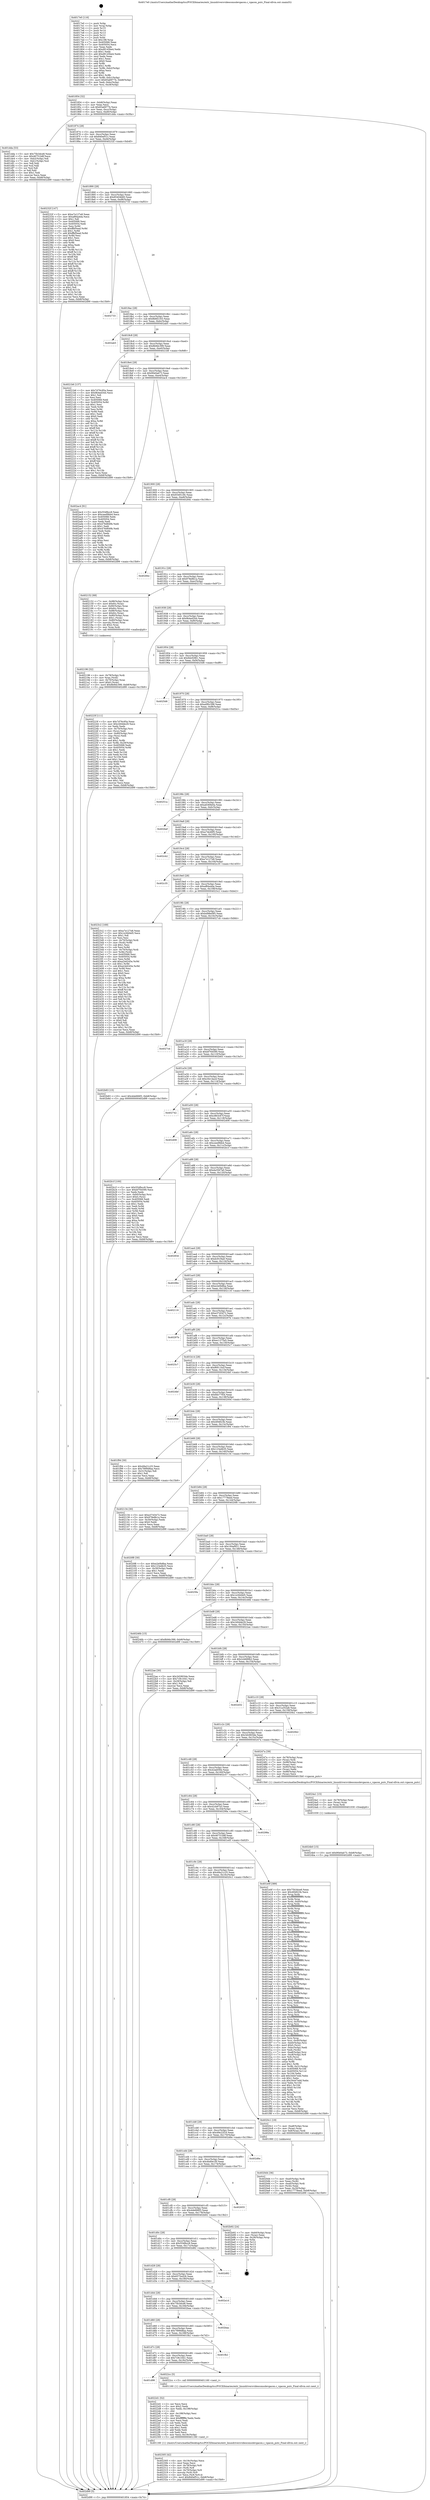 digraph "0x4017e0" {
  label = "0x4017e0 (/mnt/c/Users/mathe/Desktop/tcc/POCII/binaries/extr_linuxdriversvideoconsolevgacon.c_vgacon_putc_Final-ollvm.out::main(0))"
  labelloc = "t"
  node[shape=record]

  Entry [label="",width=0.3,height=0.3,shape=circle,fillcolor=black,style=filled]
  "0x401854" [label="{
     0x401854 [32]\l
     | [instrs]\l
     &nbsp;&nbsp;0x401854 \<+6\>: mov -0xb8(%rbp),%eax\l
     &nbsp;&nbsp;0x40185a \<+2\>: mov %eax,%ecx\l
     &nbsp;&nbsp;0x40185c \<+6\>: sub $0x83a6977b,%ecx\l
     &nbsp;&nbsp;0x401862 \<+6\>: mov %eax,-0xcc(%rbp)\l
     &nbsp;&nbsp;0x401868 \<+6\>: mov %ecx,-0xd0(%rbp)\l
     &nbsp;&nbsp;0x40186e \<+6\>: je 0000000000401dda \<main+0x5fa\>\l
  }"]
  "0x401dda" [label="{
     0x401dda [53]\l
     | [instrs]\l
     &nbsp;&nbsp;0x401dda \<+5\>: mov $0x75b3dce8,%eax\l
     &nbsp;&nbsp;0x401ddf \<+5\>: mov $0x46751b8f,%ecx\l
     &nbsp;&nbsp;0x401de4 \<+6\>: mov -0xb2(%rbp),%dl\l
     &nbsp;&nbsp;0x401dea \<+7\>: mov -0xb1(%rbp),%sil\l
     &nbsp;&nbsp;0x401df1 \<+3\>: mov %dl,%dil\l
     &nbsp;&nbsp;0x401df4 \<+3\>: and %sil,%dil\l
     &nbsp;&nbsp;0x401df7 \<+3\>: xor %sil,%dl\l
     &nbsp;&nbsp;0x401dfa \<+3\>: or %dl,%dil\l
     &nbsp;&nbsp;0x401dfd \<+4\>: test $0x1,%dil\l
     &nbsp;&nbsp;0x401e01 \<+3\>: cmovne %ecx,%eax\l
     &nbsp;&nbsp;0x401e04 \<+6\>: mov %eax,-0xb8(%rbp)\l
     &nbsp;&nbsp;0x401e0a \<+5\>: jmp 0000000000402d99 \<main+0x15b9\>\l
  }"]
  "0x401874" [label="{
     0x401874 [28]\l
     | [instrs]\l
     &nbsp;&nbsp;0x401874 \<+5\>: jmp 0000000000401879 \<main+0x99\>\l
     &nbsp;&nbsp;0x401879 \<+6\>: mov -0xcc(%rbp),%eax\l
     &nbsp;&nbsp;0x40187f \<+5\>: sub $0x840ef51c,%eax\l
     &nbsp;&nbsp;0x401884 \<+6\>: mov %eax,-0xd4(%rbp)\l
     &nbsp;&nbsp;0x40188a \<+6\>: je 000000000040232f \<main+0xb4f\>\l
  }"]
  "0x402d99" [label="{
     0x402d99 [5]\l
     | [instrs]\l
     &nbsp;&nbsp;0x402d99 \<+5\>: jmp 0000000000401854 \<main+0x74\>\l
  }"]
  "0x4017e0" [label="{
     0x4017e0 [116]\l
     | [instrs]\l
     &nbsp;&nbsp;0x4017e0 \<+1\>: push %rbp\l
     &nbsp;&nbsp;0x4017e1 \<+3\>: mov %rsp,%rbp\l
     &nbsp;&nbsp;0x4017e4 \<+2\>: push %r15\l
     &nbsp;&nbsp;0x4017e6 \<+2\>: push %r14\l
     &nbsp;&nbsp;0x4017e8 \<+2\>: push %r13\l
     &nbsp;&nbsp;0x4017ea \<+2\>: push %r12\l
     &nbsp;&nbsp;0x4017ec \<+1\>: push %rbx\l
     &nbsp;&nbsp;0x4017ed \<+7\>: sub $0x198,%rsp\l
     &nbsp;&nbsp;0x4017f4 \<+7\>: mov 0x405068,%eax\l
     &nbsp;&nbsp;0x4017fb \<+7\>: mov 0x405054,%ecx\l
     &nbsp;&nbsp;0x401802 \<+2\>: mov %eax,%edx\l
     &nbsp;&nbsp;0x401804 \<+6\>: sub $0xd9145be4,%edx\l
     &nbsp;&nbsp;0x40180a \<+3\>: sub $0x1,%edx\l
     &nbsp;&nbsp;0x40180d \<+6\>: add $0xd9145be4,%edx\l
     &nbsp;&nbsp;0x401813 \<+3\>: imul %edx,%eax\l
     &nbsp;&nbsp;0x401816 \<+3\>: and $0x1,%eax\l
     &nbsp;&nbsp;0x401819 \<+3\>: cmp $0x0,%eax\l
     &nbsp;&nbsp;0x40181c \<+4\>: sete %r8b\l
     &nbsp;&nbsp;0x401820 \<+4\>: and $0x1,%r8b\l
     &nbsp;&nbsp;0x401824 \<+7\>: mov %r8b,-0xb2(%rbp)\l
     &nbsp;&nbsp;0x40182b \<+3\>: cmp $0xa,%ecx\l
     &nbsp;&nbsp;0x40182e \<+4\>: setl %r8b\l
     &nbsp;&nbsp;0x401832 \<+4\>: and $0x1,%r8b\l
     &nbsp;&nbsp;0x401836 \<+7\>: mov %r8b,-0xb1(%rbp)\l
     &nbsp;&nbsp;0x40183d \<+10\>: movl $0x83a6977b,-0xb8(%rbp)\l
     &nbsp;&nbsp;0x401847 \<+6\>: mov %edi,-0xbc(%rbp)\l
     &nbsp;&nbsp;0x40184d \<+7\>: mov %rsi,-0xc8(%rbp)\l
  }"]
  Exit [label="",width=0.3,height=0.3,shape=circle,fillcolor=black,style=filled,peripheries=2]
  "0x40232f" [label="{
     0x40232f [147]\l
     | [instrs]\l
     &nbsp;&nbsp;0x40232f \<+5\>: mov $0xa7e127e8,%eax\l
     &nbsp;&nbsp;0x402334 \<+5\>: mov $0xaf84a4da,%ecx\l
     &nbsp;&nbsp;0x402339 \<+2\>: mov $0x1,%dl\l
     &nbsp;&nbsp;0x40233b \<+7\>: mov 0x405068,%esi\l
     &nbsp;&nbsp;0x402342 \<+7\>: mov 0x405054,%edi\l
     &nbsp;&nbsp;0x402349 \<+3\>: mov %esi,%r8d\l
     &nbsp;&nbsp;0x40234c \<+7\>: sub $0xffbf5ead,%r8d\l
     &nbsp;&nbsp;0x402353 \<+4\>: sub $0x1,%r8d\l
     &nbsp;&nbsp;0x402357 \<+7\>: add $0xffbf5ead,%r8d\l
     &nbsp;&nbsp;0x40235e \<+4\>: imul %r8d,%esi\l
     &nbsp;&nbsp;0x402362 \<+3\>: and $0x1,%esi\l
     &nbsp;&nbsp;0x402365 \<+3\>: cmp $0x0,%esi\l
     &nbsp;&nbsp;0x402368 \<+4\>: sete %r9b\l
     &nbsp;&nbsp;0x40236c \<+3\>: cmp $0xa,%edi\l
     &nbsp;&nbsp;0x40236f \<+4\>: setl %r10b\l
     &nbsp;&nbsp;0x402373 \<+3\>: mov %r9b,%r11b\l
     &nbsp;&nbsp;0x402376 \<+4\>: xor $0xff,%r11b\l
     &nbsp;&nbsp;0x40237a \<+3\>: mov %r10b,%bl\l
     &nbsp;&nbsp;0x40237d \<+3\>: xor $0xff,%bl\l
     &nbsp;&nbsp;0x402380 \<+3\>: xor $0x1,%dl\l
     &nbsp;&nbsp;0x402383 \<+3\>: mov %r11b,%r14b\l
     &nbsp;&nbsp;0x402386 \<+4\>: and $0xff,%r14b\l
     &nbsp;&nbsp;0x40238a \<+3\>: and %dl,%r9b\l
     &nbsp;&nbsp;0x40238d \<+3\>: mov %bl,%r15b\l
     &nbsp;&nbsp;0x402390 \<+4\>: and $0xff,%r15b\l
     &nbsp;&nbsp;0x402394 \<+3\>: and %dl,%r10b\l
     &nbsp;&nbsp;0x402397 \<+3\>: or %r9b,%r14b\l
     &nbsp;&nbsp;0x40239a \<+3\>: or %r10b,%r15b\l
     &nbsp;&nbsp;0x40239d \<+3\>: xor %r15b,%r14b\l
     &nbsp;&nbsp;0x4023a0 \<+3\>: or %bl,%r11b\l
     &nbsp;&nbsp;0x4023a3 \<+4\>: xor $0xff,%r11b\l
     &nbsp;&nbsp;0x4023a7 \<+3\>: or $0x1,%dl\l
     &nbsp;&nbsp;0x4023aa \<+3\>: and %dl,%r11b\l
     &nbsp;&nbsp;0x4023ad \<+3\>: or %r11b,%r14b\l
     &nbsp;&nbsp;0x4023b0 \<+4\>: test $0x1,%r14b\l
     &nbsp;&nbsp;0x4023b4 \<+3\>: cmovne %ecx,%eax\l
     &nbsp;&nbsp;0x4023b7 \<+6\>: mov %eax,-0xb8(%rbp)\l
     &nbsp;&nbsp;0x4023bd \<+5\>: jmp 0000000000402d99 \<main+0x15b9\>\l
  }"]
  "0x401890" [label="{
     0x401890 [28]\l
     | [instrs]\l
     &nbsp;&nbsp;0x401890 \<+5\>: jmp 0000000000401895 \<main+0xb5\>\l
     &nbsp;&nbsp;0x401895 \<+6\>: mov -0xcc(%rbp),%eax\l
     &nbsp;&nbsp;0x40189b \<+5\>: sub $0x85404b60,%eax\l
     &nbsp;&nbsp;0x4018a0 \<+6\>: mov %eax,-0xd8(%rbp)\l
     &nbsp;&nbsp;0x4018a6 \<+6\>: je 0000000000402733 \<main+0xf53\>\l
  }"]
  "0x4024b0" [label="{
     0x4024b0 [15]\l
     | [instrs]\l
     &nbsp;&nbsp;0x4024b0 \<+10\>: movl $0x90e0ab73,-0xb8(%rbp)\l
     &nbsp;&nbsp;0x4024ba \<+5\>: jmp 0000000000402d99 \<main+0x15b9\>\l
  }"]
  "0x402733" [label="{
     0x402733\l
  }", style=dashed]
  "0x4018ac" [label="{
     0x4018ac [28]\l
     | [instrs]\l
     &nbsp;&nbsp;0x4018ac \<+5\>: jmp 00000000004018b1 \<main+0xd1\>\l
     &nbsp;&nbsp;0x4018b1 \<+6\>: mov -0xcc(%rbp),%eax\l
     &nbsp;&nbsp;0x4018b7 \<+5\>: sub $0x8b6f2163,%eax\l
     &nbsp;&nbsp;0x4018bc \<+6\>: mov %eax,-0xdc(%rbp)\l
     &nbsp;&nbsp;0x4018c2 \<+6\>: je 0000000000402ab5 \<main+0x12d5\>\l
  }"]
  "0x4024a1" [label="{
     0x4024a1 [15]\l
     | [instrs]\l
     &nbsp;&nbsp;0x4024a1 \<+4\>: mov -0x78(%rbp),%rax\l
     &nbsp;&nbsp;0x4024a5 \<+3\>: mov (%rax),%rax\l
     &nbsp;&nbsp;0x4024a8 \<+3\>: mov %rax,%rdi\l
     &nbsp;&nbsp;0x4024ab \<+5\>: call 0000000000401030 \<free@plt\>\l
     | [calls]\l
     &nbsp;&nbsp;0x401030 \{1\} (unknown)\l
  }"]
  "0x402ab5" [label="{
     0x402ab5\l
  }", style=dashed]
  "0x4018c8" [label="{
     0x4018c8 [28]\l
     | [instrs]\l
     &nbsp;&nbsp;0x4018c8 \<+5\>: jmp 00000000004018cd \<main+0xed\>\l
     &nbsp;&nbsp;0x4018cd \<+6\>: mov -0xcc(%rbp),%eax\l
     &nbsp;&nbsp;0x4018d3 \<+5\>: sub $0x8b9dc399,%eax\l
     &nbsp;&nbsp;0x4018d8 \<+6\>: mov %eax,-0xe0(%rbp)\l
     &nbsp;&nbsp;0x4018de \<+6\>: je 00000000004021b6 \<main+0x9d6\>\l
  }"]
  "0x402305" [label="{
     0x402305 [42]\l
     | [instrs]\l
     &nbsp;&nbsp;0x402305 \<+6\>: mov -0x19c(%rbp),%ecx\l
     &nbsp;&nbsp;0x40230b \<+3\>: imul %eax,%ecx\l
     &nbsp;&nbsp;0x40230e \<+4\>: mov -0x78(%rbp),%r8\l
     &nbsp;&nbsp;0x402312 \<+3\>: mov (%r8),%r8\l
     &nbsp;&nbsp;0x402315 \<+4\>: mov -0x70(%rbp),%r9\l
     &nbsp;&nbsp;0x402319 \<+3\>: movslq (%r9),%r9\l
     &nbsp;&nbsp;0x40231c \<+4\>: mov %ecx,(%r8,%r9,4)\l
     &nbsp;&nbsp;0x402320 \<+10\>: movl $0x840ef51c,-0xb8(%rbp)\l
     &nbsp;&nbsp;0x40232a \<+5\>: jmp 0000000000402d99 \<main+0x15b9\>\l
  }"]
  "0x4021b6" [label="{
     0x4021b6 [137]\l
     | [instrs]\l
     &nbsp;&nbsp;0x4021b6 \<+5\>: mov $0x7d76c95a,%eax\l
     &nbsp;&nbsp;0x4021bb \<+5\>: mov $0x9b4ed344,%ecx\l
     &nbsp;&nbsp;0x4021c0 \<+2\>: mov $0x1,%dl\l
     &nbsp;&nbsp;0x4021c2 \<+2\>: xor %esi,%esi\l
     &nbsp;&nbsp;0x4021c4 \<+7\>: mov 0x405068,%edi\l
     &nbsp;&nbsp;0x4021cb \<+8\>: mov 0x405054,%r8d\l
     &nbsp;&nbsp;0x4021d3 \<+3\>: sub $0x1,%esi\l
     &nbsp;&nbsp;0x4021d6 \<+3\>: mov %edi,%r9d\l
     &nbsp;&nbsp;0x4021d9 \<+3\>: add %esi,%r9d\l
     &nbsp;&nbsp;0x4021dc \<+4\>: imul %r9d,%edi\l
     &nbsp;&nbsp;0x4021e0 \<+3\>: and $0x1,%edi\l
     &nbsp;&nbsp;0x4021e3 \<+3\>: cmp $0x0,%edi\l
     &nbsp;&nbsp;0x4021e6 \<+4\>: sete %r10b\l
     &nbsp;&nbsp;0x4021ea \<+4\>: cmp $0xa,%r8d\l
     &nbsp;&nbsp;0x4021ee \<+4\>: setl %r11b\l
     &nbsp;&nbsp;0x4021f2 \<+3\>: mov %r10b,%bl\l
     &nbsp;&nbsp;0x4021f5 \<+3\>: xor $0xff,%bl\l
     &nbsp;&nbsp;0x4021f8 \<+3\>: mov %r11b,%r14b\l
     &nbsp;&nbsp;0x4021fb \<+4\>: xor $0xff,%r14b\l
     &nbsp;&nbsp;0x4021ff \<+3\>: xor $0x1,%dl\l
     &nbsp;&nbsp;0x402202 \<+3\>: mov %bl,%r15b\l
     &nbsp;&nbsp;0x402205 \<+4\>: and $0xff,%r15b\l
     &nbsp;&nbsp;0x402209 \<+3\>: and %dl,%r10b\l
     &nbsp;&nbsp;0x40220c \<+3\>: mov %r14b,%r12b\l
     &nbsp;&nbsp;0x40220f \<+4\>: and $0xff,%r12b\l
     &nbsp;&nbsp;0x402213 \<+3\>: and %dl,%r11b\l
     &nbsp;&nbsp;0x402216 \<+3\>: or %r10b,%r15b\l
     &nbsp;&nbsp;0x402219 \<+3\>: or %r11b,%r12b\l
     &nbsp;&nbsp;0x40221c \<+3\>: xor %r12b,%r15b\l
     &nbsp;&nbsp;0x40221f \<+3\>: or %r14b,%bl\l
     &nbsp;&nbsp;0x402222 \<+3\>: xor $0xff,%bl\l
     &nbsp;&nbsp;0x402225 \<+3\>: or $0x1,%dl\l
     &nbsp;&nbsp;0x402228 \<+2\>: and %dl,%bl\l
     &nbsp;&nbsp;0x40222a \<+3\>: or %bl,%r15b\l
     &nbsp;&nbsp;0x40222d \<+4\>: test $0x1,%r15b\l
     &nbsp;&nbsp;0x402231 \<+3\>: cmovne %ecx,%eax\l
     &nbsp;&nbsp;0x402234 \<+6\>: mov %eax,-0xb8(%rbp)\l
     &nbsp;&nbsp;0x40223a \<+5\>: jmp 0000000000402d99 \<main+0x15b9\>\l
  }"]
  "0x4018e4" [label="{
     0x4018e4 [28]\l
     | [instrs]\l
     &nbsp;&nbsp;0x4018e4 \<+5\>: jmp 00000000004018e9 \<main+0x109\>\l
     &nbsp;&nbsp;0x4018e9 \<+6\>: mov -0xcc(%rbp),%eax\l
     &nbsp;&nbsp;0x4018ef \<+5\>: sub $0x90e0ab73,%eax\l
     &nbsp;&nbsp;0x4018f4 \<+6\>: mov %eax,-0xe4(%rbp)\l
     &nbsp;&nbsp;0x4018fa \<+6\>: je 0000000000402ac4 \<main+0x12e4\>\l
  }"]
  "0x4022d1" [label="{
     0x4022d1 [52]\l
     | [instrs]\l
     &nbsp;&nbsp;0x4022d1 \<+2\>: xor %ecx,%ecx\l
     &nbsp;&nbsp;0x4022d3 \<+5\>: mov $0x2,%edx\l
     &nbsp;&nbsp;0x4022d8 \<+6\>: mov %edx,-0x198(%rbp)\l
     &nbsp;&nbsp;0x4022de \<+1\>: cltd\l
     &nbsp;&nbsp;0x4022df \<+6\>: mov -0x198(%rbp),%esi\l
     &nbsp;&nbsp;0x4022e5 \<+2\>: idiv %esi\l
     &nbsp;&nbsp;0x4022e7 \<+6\>: imul $0xfffffffe,%edx,%edx\l
     &nbsp;&nbsp;0x4022ed \<+2\>: mov %ecx,%edi\l
     &nbsp;&nbsp;0x4022ef \<+2\>: sub %edx,%edi\l
     &nbsp;&nbsp;0x4022f1 \<+2\>: mov %ecx,%edx\l
     &nbsp;&nbsp;0x4022f3 \<+3\>: sub $0x1,%edx\l
     &nbsp;&nbsp;0x4022f6 \<+2\>: add %edx,%edi\l
     &nbsp;&nbsp;0x4022f8 \<+2\>: sub %edi,%ecx\l
     &nbsp;&nbsp;0x4022fa \<+6\>: mov %ecx,-0x19c(%rbp)\l
     &nbsp;&nbsp;0x402300 \<+5\>: call 0000000000401160 \<next_i\>\l
     | [calls]\l
     &nbsp;&nbsp;0x401160 \{1\} (/mnt/c/Users/mathe/Desktop/tcc/POCII/binaries/extr_linuxdriversvideoconsolevgacon.c_vgacon_putc_Final-ollvm.out::next_i)\l
  }"]
  "0x402ac4" [label="{
     0x402ac4 [91]\l
     | [instrs]\l
     &nbsp;&nbsp;0x402ac4 \<+5\>: mov $0x554fbcc8,%eax\l
     &nbsp;&nbsp;0x402ac9 \<+5\>: mov $0xceed9bb4,%ecx\l
     &nbsp;&nbsp;0x402ace \<+7\>: mov 0x405068,%edx\l
     &nbsp;&nbsp;0x402ad5 \<+7\>: mov 0x405054,%esi\l
     &nbsp;&nbsp;0x402adc \<+2\>: mov %edx,%edi\l
     &nbsp;&nbsp;0x402ade \<+6\>: sub $0x476d849b,%edi\l
     &nbsp;&nbsp;0x402ae4 \<+3\>: sub $0x1,%edi\l
     &nbsp;&nbsp;0x402ae7 \<+6\>: add $0x476d849b,%edi\l
     &nbsp;&nbsp;0x402aed \<+3\>: imul %edi,%edx\l
     &nbsp;&nbsp;0x402af0 \<+3\>: and $0x1,%edx\l
     &nbsp;&nbsp;0x402af3 \<+3\>: cmp $0x0,%edx\l
     &nbsp;&nbsp;0x402af6 \<+4\>: sete %r8b\l
     &nbsp;&nbsp;0x402afa \<+3\>: cmp $0xa,%esi\l
     &nbsp;&nbsp;0x402afd \<+4\>: setl %r9b\l
     &nbsp;&nbsp;0x402b01 \<+3\>: mov %r8b,%r10b\l
     &nbsp;&nbsp;0x402b04 \<+3\>: and %r9b,%r10b\l
     &nbsp;&nbsp;0x402b07 \<+3\>: xor %r9b,%r8b\l
     &nbsp;&nbsp;0x402b0a \<+3\>: or %r8b,%r10b\l
     &nbsp;&nbsp;0x402b0d \<+4\>: test $0x1,%r10b\l
     &nbsp;&nbsp;0x402b11 \<+3\>: cmovne %ecx,%eax\l
     &nbsp;&nbsp;0x402b14 \<+6\>: mov %eax,-0xb8(%rbp)\l
     &nbsp;&nbsp;0x402b1a \<+5\>: jmp 0000000000402d99 \<main+0x15b9\>\l
  }"]
  "0x401900" [label="{
     0x401900 [28]\l
     | [instrs]\l
     &nbsp;&nbsp;0x401900 \<+5\>: jmp 0000000000401905 \<main+0x125\>\l
     &nbsp;&nbsp;0x401905 \<+6\>: mov -0xcc(%rbp),%eax\l
     &nbsp;&nbsp;0x40190b \<+5\>: sub $0x93491c9c,%eax\l
     &nbsp;&nbsp;0x401910 \<+6\>: mov %eax,-0xe8(%rbp)\l
     &nbsp;&nbsp;0x401916 \<+6\>: je 000000000040284c \<main+0x106c\>\l
  }"]
  "0x401d98" [label="{
     0x401d98\l
  }", style=dashed]
  "0x40284c" [label="{
     0x40284c\l
  }", style=dashed]
  "0x40191c" [label="{
     0x40191c [28]\l
     | [instrs]\l
     &nbsp;&nbsp;0x40191c \<+5\>: jmp 0000000000401921 \<main+0x141\>\l
     &nbsp;&nbsp;0x401921 \<+6\>: mov -0xcc(%rbp),%eax\l
     &nbsp;&nbsp;0x401927 \<+5\>: sub $0x978e8b1a,%eax\l
     &nbsp;&nbsp;0x40192c \<+6\>: mov %eax,-0xec(%rbp)\l
     &nbsp;&nbsp;0x401932 \<+6\>: je 0000000000402152 \<main+0x972\>\l
  }"]
  "0x4022cc" [label="{
     0x4022cc [5]\l
     | [instrs]\l
     &nbsp;&nbsp;0x4022cc \<+5\>: call 0000000000401160 \<next_i\>\l
     | [calls]\l
     &nbsp;&nbsp;0x401160 \{1\} (/mnt/c/Users/mathe/Desktop/tcc/POCII/binaries/extr_linuxdriversvideoconsolevgacon.c_vgacon_putc_Final-ollvm.out::next_i)\l
  }"]
  "0x402152" [label="{
     0x402152 [68]\l
     | [instrs]\l
     &nbsp;&nbsp;0x402152 \<+7\>: mov -0x98(%rbp),%rax\l
     &nbsp;&nbsp;0x402159 \<+6\>: movl $0x64,(%rax)\l
     &nbsp;&nbsp;0x40215f \<+7\>: mov -0x90(%rbp),%rax\l
     &nbsp;&nbsp;0x402166 \<+6\>: movl $0x64,(%rax)\l
     &nbsp;&nbsp;0x40216c \<+7\>: mov -0x88(%rbp),%rax\l
     &nbsp;&nbsp;0x402173 \<+6\>: movl $0x64,(%rax)\l
     &nbsp;&nbsp;0x402179 \<+4\>: mov -0x80(%rbp),%rax\l
     &nbsp;&nbsp;0x40217d \<+6\>: movl $0x1,(%rax)\l
     &nbsp;&nbsp;0x402183 \<+4\>: mov -0x80(%rbp),%rax\l
     &nbsp;&nbsp;0x402187 \<+3\>: movslq (%rax),%rax\l
     &nbsp;&nbsp;0x40218a \<+4\>: shl $0x2,%rax\l
     &nbsp;&nbsp;0x40218e \<+3\>: mov %rax,%rdi\l
     &nbsp;&nbsp;0x402191 \<+5\>: call 0000000000401050 \<malloc@plt\>\l
     | [calls]\l
     &nbsp;&nbsp;0x401050 \{1\} (unknown)\l
  }"]
  "0x401938" [label="{
     0x401938 [28]\l
     | [instrs]\l
     &nbsp;&nbsp;0x401938 \<+5\>: jmp 000000000040193d \<main+0x15d\>\l
     &nbsp;&nbsp;0x40193d \<+6\>: mov -0xcc(%rbp),%eax\l
     &nbsp;&nbsp;0x401943 \<+5\>: sub $0x9b4ed344,%eax\l
     &nbsp;&nbsp;0x401948 \<+6\>: mov %eax,-0xf0(%rbp)\l
     &nbsp;&nbsp;0x40194e \<+6\>: je 000000000040223f \<main+0xa5f\>\l
  }"]
  "0x401d7c" [label="{
     0x401d7c [28]\l
     | [instrs]\l
     &nbsp;&nbsp;0x401d7c \<+5\>: jmp 0000000000401d81 \<main+0x5a1\>\l
     &nbsp;&nbsp;0x401d81 \<+6\>: mov -0xcc(%rbp),%eax\l
     &nbsp;&nbsp;0x401d87 \<+5\>: sub $0x7c9c1641,%eax\l
     &nbsp;&nbsp;0x401d8c \<+6\>: mov %eax,-0x18c(%rbp)\l
     &nbsp;&nbsp;0x401d92 \<+6\>: je 00000000004022cc \<main+0xaec\>\l
  }"]
  "0x40223f" [label="{
     0x40223f [111]\l
     | [instrs]\l
     &nbsp;&nbsp;0x40223f \<+5\>: mov $0x7d76c95a,%eax\l
     &nbsp;&nbsp;0x402244 \<+5\>: mov $0x240dde29,%ecx\l
     &nbsp;&nbsp;0x402249 \<+2\>: xor %edx,%edx\l
     &nbsp;&nbsp;0x40224b \<+4\>: mov -0x70(%rbp),%rsi\l
     &nbsp;&nbsp;0x40224f \<+2\>: mov (%rsi),%edi\l
     &nbsp;&nbsp;0x402251 \<+4\>: mov -0x80(%rbp),%rsi\l
     &nbsp;&nbsp;0x402255 \<+2\>: cmp (%rsi),%edi\l
     &nbsp;&nbsp;0x402257 \<+4\>: setl %r8b\l
     &nbsp;&nbsp;0x40225b \<+4\>: and $0x1,%r8b\l
     &nbsp;&nbsp;0x40225f \<+4\>: mov %r8b,-0x29(%rbp)\l
     &nbsp;&nbsp;0x402263 \<+7\>: mov 0x405068,%edi\l
     &nbsp;&nbsp;0x40226a \<+8\>: mov 0x405054,%r9d\l
     &nbsp;&nbsp;0x402272 \<+3\>: sub $0x1,%edx\l
     &nbsp;&nbsp;0x402275 \<+3\>: mov %edi,%r10d\l
     &nbsp;&nbsp;0x402278 \<+3\>: add %edx,%r10d\l
     &nbsp;&nbsp;0x40227b \<+4\>: imul %r10d,%edi\l
     &nbsp;&nbsp;0x40227f \<+3\>: and $0x1,%edi\l
     &nbsp;&nbsp;0x402282 \<+3\>: cmp $0x0,%edi\l
     &nbsp;&nbsp;0x402285 \<+4\>: sete %r8b\l
     &nbsp;&nbsp;0x402289 \<+4\>: cmp $0xa,%r9d\l
     &nbsp;&nbsp;0x40228d \<+4\>: setl %r11b\l
     &nbsp;&nbsp;0x402291 \<+3\>: mov %r8b,%bl\l
     &nbsp;&nbsp;0x402294 \<+3\>: and %r11b,%bl\l
     &nbsp;&nbsp;0x402297 \<+3\>: xor %r11b,%r8b\l
     &nbsp;&nbsp;0x40229a \<+3\>: or %r8b,%bl\l
     &nbsp;&nbsp;0x40229d \<+3\>: test $0x1,%bl\l
     &nbsp;&nbsp;0x4022a0 \<+3\>: cmovne %ecx,%eax\l
     &nbsp;&nbsp;0x4022a3 \<+6\>: mov %eax,-0xb8(%rbp)\l
     &nbsp;&nbsp;0x4022a9 \<+5\>: jmp 0000000000402d99 \<main+0x15b9\>\l
  }"]
  "0x401954" [label="{
     0x401954 [28]\l
     | [instrs]\l
     &nbsp;&nbsp;0x401954 \<+5\>: jmp 0000000000401959 \<main+0x179\>\l
     &nbsp;&nbsp;0x401959 \<+6\>: mov -0xcc(%rbp),%eax\l
     &nbsp;&nbsp;0x40195f \<+5\>: sub $0x9dcf2961,%eax\l
     &nbsp;&nbsp;0x401964 \<+6\>: mov %eax,-0xf4(%rbp)\l
     &nbsp;&nbsp;0x40196a \<+6\>: je 00000000004025d6 \<main+0xdf6\>\l
  }"]
  "0x401fb2" [label="{
     0x401fb2\l
  }", style=dashed]
  "0x4025d6" [label="{
     0x4025d6\l
  }", style=dashed]
  "0x401970" [label="{
     0x401970 [28]\l
     | [instrs]\l
     &nbsp;&nbsp;0x401970 \<+5\>: jmp 0000000000401975 \<main+0x195\>\l
     &nbsp;&nbsp;0x401975 \<+6\>: mov -0xcc(%rbp),%eax\l
     &nbsp;&nbsp;0x40197b \<+5\>: sub $0xa0f0c398,%eax\l
     &nbsp;&nbsp;0x401980 \<+6\>: mov %eax,-0xf8(%rbp)\l
     &nbsp;&nbsp;0x401986 \<+6\>: je 000000000040251a \<main+0xd3a\>\l
  }"]
  "0x401d60" [label="{
     0x401d60 [28]\l
     | [instrs]\l
     &nbsp;&nbsp;0x401d60 \<+5\>: jmp 0000000000401d65 \<main+0x585\>\l
     &nbsp;&nbsp;0x401d65 \<+6\>: mov -0xcc(%rbp),%eax\l
     &nbsp;&nbsp;0x401d6b \<+5\>: sub $0x7899d8aa,%eax\l
     &nbsp;&nbsp;0x401d70 \<+6\>: mov %eax,-0x188(%rbp)\l
     &nbsp;&nbsp;0x401d76 \<+6\>: je 0000000000401fb2 \<main+0x7d2\>\l
  }"]
  "0x40251a" [label="{
     0x40251a\l
  }", style=dashed]
  "0x40198c" [label="{
     0x40198c [28]\l
     | [instrs]\l
     &nbsp;&nbsp;0x40198c \<+5\>: jmp 0000000000401991 \<main+0x1b1\>\l
     &nbsp;&nbsp;0x401991 \<+6\>: mov -0xcc(%rbp),%eax\l
     &nbsp;&nbsp;0x401997 \<+5\>: sub $0xa6369e0a,%eax\l
     &nbsp;&nbsp;0x40199c \<+6\>: mov %eax,-0xfc(%rbp)\l
     &nbsp;&nbsp;0x4019a2 \<+6\>: je 0000000000402bef \<main+0x140f\>\l
  }"]
  "0x402baa" [label="{
     0x402baa\l
  }", style=dashed]
  "0x402bef" [label="{
     0x402bef\l
  }", style=dashed]
  "0x4019a8" [label="{
     0x4019a8 [28]\l
     | [instrs]\l
     &nbsp;&nbsp;0x4019a8 \<+5\>: jmp 00000000004019ad \<main+0x1cd\>\l
     &nbsp;&nbsp;0x4019ad \<+6\>: mov -0xcc(%rbp),%eax\l
     &nbsp;&nbsp;0x4019b3 \<+5\>: sub $0xa7de46f5,%eax\l
     &nbsp;&nbsp;0x4019b8 \<+6\>: mov %eax,-0x100(%rbp)\l
     &nbsp;&nbsp;0x4019be \<+6\>: je 0000000000402cb2 \<main+0x14d2\>\l
  }"]
  "0x401d44" [label="{
     0x401d44 [28]\l
     | [instrs]\l
     &nbsp;&nbsp;0x401d44 \<+5\>: jmp 0000000000401d49 \<main+0x569\>\l
     &nbsp;&nbsp;0x401d49 \<+6\>: mov -0xcc(%rbp),%eax\l
     &nbsp;&nbsp;0x401d4f \<+5\>: sub $0x75b3dce8,%eax\l
     &nbsp;&nbsp;0x401d54 \<+6\>: mov %eax,-0x184(%rbp)\l
     &nbsp;&nbsp;0x401d5a \<+6\>: je 0000000000402baa \<main+0x13ca\>\l
  }"]
  "0x402cb2" [label="{
     0x402cb2\l
  }", style=dashed]
  "0x4019c4" [label="{
     0x4019c4 [28]\l
     | [instrs]\l
     &nbsp;&nbsp;0x4019c4 \<+5\>: jmp 00000000004019c9 \<main+0x1e9\>\l
     &nbsp;&nbsp;0x4019c9 \<+6\>: mov -0xcc(%rbp),%eax\l
     &nbsp;&nbsp;0x4019cf \<+5\>: sub $0xa7e127e8,%eax\l
     &nbsp;&nbsp;0x4019d4 \<+6\>: mov %eax,-0x104(%rbp)\l
     &nbsp;&nbsp;0x4019da \<+6\>: je 0000000000402c35 \<main+0x1455\>\l
  }"]
  "0x402a1d" [label="{
     0x402a1d\l
  }", style=dashed]
  "0x402c35" [label="{
     0x402c35\l
  }", style=dashed]
  "0x4019e0" [label="{
     0x4019e0 [28]\l
     | [instrs]\l
     &nbsp;&nbsp;0x4019e0 \<+5\>: jmp 00000000004019e5 \<main+0x205\>\l
     &nbsp;&nbsp;0x4019e5 \<+6\>: mov -0xcc(%rbp),%eax\l
     &nbsp;&nbsp;0x4019eb \<+5\>: sub $0xaf84a4da,%eax\l
     &nbsp;&nbsp;0x4019f0 \<+6\>: mov %eax,-0x108(%rbp)\l
     &nbsp;&nbsp;0x4019f6 \<+6\>: je 00000000004023c2 \<main+0xbe2\>\l
  }"]
  "0x401d28" [label="{
     0x401d28 [28]\l
     | [instrs]\l
     &nbsp;&nbsp;0x401d28 \<+5\>: jmp 0000000000401d2d \<main+0x54d\>\l
     &nbsp;&nbsp;0x401d2d \<+6\>: mov -0xcc(%rbp),%eax\l
     &nbsp;&nbsp;0x401d33 \<+5\>: sub $0x6575e426,%eax\l
     &nbsp;&nbsp;0x401d38 \<+6\>: mov %eax,-0x180(%rbp)\l
     &nbsp;&nbsp;0x401d3e \<+6\>: je 0000000000402a1d \<main+0x123d\>\l
  }"]
  "0x4023c2" [label="{
     0x4023c2 [169]\l
     | [instrs]\l
     &nbsp;&nbsp;0x4023c2 \<+5\>: mov $0xa7e127e8,%eax\l
     &nbsp;&nbsp;0x4023c7 \<+5\>: mov $0x1e26d4d5,%ecx\l
     &nbsp;&nbsp;0x4023cc \<+2\>: mov $0x1,%dl\l
     &nbsp;&nbsp;0x4023ce \<+2\>: xor %esi,%esi\l
     &nbsp;&nbsp;0x4023d0 \<+4\>: mov -0x70(%rbp),%rdi\l
     &nbsp;&nbsp;0x4023d4 \<+3\>: mov (%rdi),%r8d\l
     &nbsp;&nbsp;0x4023d7 \<+3\>: sub $0x1,%esi\l
     &nbsp;&nbsp;0x4023da \<+3\>: sub %esi,%r8d\l
     &nbsp;&nbsp;0x4023dd \<+4\>: mov -0x70(%rbp),%rdi\l
     &nbsp;&nbsp;0x4023e1 \<+3\>: mov %r8d,(%rdi)\l
     &nbsp;&nbsp;0x4023e4 \<+7\>: mov 0x405068,%esi\l
     &nbsp;&nbsp;0x4023eb \<+8\>: mov 0x405054,%r8d\l
     &nbsp;&nbsp;0x4023f3 \<+3\>: mov %esi,%r9d\l
     &nbsp;&nbsp;0x4023f6 \<+7\>: add $0xa24d245e,%r9d\l
     &nbsp;&nbsp;0x4023fd \<+4\>: sub $0x1,%r9d\l
     &nbsp;&nbsp;0x402401 \<+7\>: sub $0xa24d245e,%r9d\l
     &nbsp;&nbsp;0x402408 \<+4\>: imul %r9d,%esi\l
     &nbsp;&nbsp;0x40240c \<+3\>: and $0x1,%esi\l
     &nbsp;&nbsp;0x40240f \<+3\>: cmp $0x0,%esi\l
     &nbsp;&nbsp;0x402412 \<+4\>: sete %r10b\l
     &nbsp;&nbsp;0x402416 \<+4\>: cmp $0xa,%r8d\l
     &nbsp;&nbsp;0x40241a \<+4\>: setl %r11b\l
     &nbsp;&nbsp;0x40241e \<+3\>: mov %r10b,%bl\l
     &nbsp;&nbsp;0x402421 \<+3\>: xor $0xff,%bl\l
     &nbsp;&nbsp;0x402424 \<+3\>: mov %r11b,%r14b\l
     &nbsp;&nbsp;0x402427 \<+4\>: xor $0xff,%r14b\l
     &nbsp;&nbsp;0x40242b \<+3\>: xor $0x0,%dl\l
     &nbsp;&nbsp;0x40242e \<+3\>: mov %bl,%r15b\l
     &nbsp;&nbsp;0x402431 \<+4\>: and $0x0,%r15b\l
     &nbsp;&nbsp;0x402435 \<+3\>: and %dl,%r10b\l
     &nbsp;&nbsp;0x402438 \<+3\>: mov %r14b,%r12b\l
     &nbsp;&nbsp;0x40243b \<+4\>: and $0x0,%r12b\l
     &nbsp;&nbsp;0x40243f \<+3\>: and %dl,%r11b\l
     &nbsp;&nbsp;0x402442 \<+3\>: or %r10b,%r15b\l
     &nbsp;&nbsp;0x402445 \<+3\>: or %r11b,%r12b\l
     &nbsp;&nbsp;0x402448 \<+3\>: xor %r12b,%r15b\l
     &nbsp;&nbsp;0x40244b \<+3\>: or %r14b,%bl\l
     &nbsp;&nbsp;0x40244e \<+3\>: xor $0xff,%bl\l
     &nbsp;&nbsp;0x402451 \<+3\>: or $0x0,%dl\l
     &nbsp;&nbsp;0x402454 \<+2\>: and %dl,%bl\l
     &nbsp;&nbsp;0x402456 \<+3\>: or %bl,%r15b\l
     &nbsp;&nbsp;0x402459 \<+4\>: test $0x1,%r15b\l
     &nbsp;&nbsp;0x40245d \<+3\>: cmovne %ecx,%eax\l
     &nbsp;&nbsp;0x402460 \<+6\>: mov %eax,-0xb8(%rbp)\l
     &nbsp;&nbsp;0x402466 \<+5\>: jmp 0000000000402d99 \<main+0x15b9\>\l
  }"]
  "0x4019fc" [label="{
     0x4019fc [28]\l
     | [instrs]\l
     &nbsp;&nbsp;0x4019fc \<+5\>: jmp 0000000000401a01 \<main+0x221\>\l
     &nbsp;&nbsp;0x401a01 \<+6\>: mov -0xcc(%rbp),%eax\l
     &nbsp;&nbsp;0x401a07 \<+5\>: sub $0xbd98e085,%eax\l
     &nbsp;&nbsp;0x401a0c \<+6\>: mov %eax,-0x10c(%rbp)\l
     &nbsp;&nbsp;0x401a12 \<+6\>: je 00000000004027cb \<main+0xfeb\>\l
  }"]
  "0x402d82" [label="{
     0x402d82\l
  }", style=dashed]
  "0x4027cb" [label="{
     0x4027cb\l
  }", style=dashed]
  "0x401a18" [label="{
     0x401a18 [28]\l
     | [instrs]\l
     &nbsp;&nbsp;0x401a18 \<+5\>: jmp 0000000000401a1d \<main+0x23d\>\l
     &nbsp;&nbsp;0x401a1d \<+6\>: mov -0xcc(%rbp),%eax\l
     &nbsp;&nbsp;0x401a23 \<+5\>: sub $0xbf764590,%eax\l
     &nbsp;&nbsp;0x401a28 \<+6\>: mov %eax,-0x110(%rbp)\l
     &nbsp;&nbsp;0x401a2e \<+6\>: je 0000000000402b83 \<main+0x13a3\>\l
  }"]
  "0x401d0c" [label="{
     0x401d0c [28]\l
     | [instrs]\l
     &nbsp;&nbsp;0x401d0c \<+5\>: jmp 0000000000401d11 \<main+0x531\>\l
     &nbsp;&nbsp;0x401d11 \<+6\>: mov -0xcc(%rbp),%eax\l
     &nbsp;&nbsp;0x401d17 \<+5\>: sub $0x554fbcc8,%eax\l
     &nbsp;&nbsp;0x401d1c \<+6\>: mov %eax,-0x17c(%rbp)\l
     &nbsp;&nbsp;0x401d22 \<+6\>: je 0000000000402d82 \<main+0x15a2\>\l
  }"]
  "0x402b83" [label="{
     0x402b83 [15]\l
     | [instrs]\l
     &nbsp;&nbsp;0x402b83 \<+10\>: movl $0x4de666f3,-0xb8(%rbp)\l
     &nbsp;&nbsp;0x402b8d \<+5\>: jmp 0000000000402d99 \<main+0x15b9\>\l
  }"]
  "0x401a34" [label="{
     0x401a34 [28]\l
     | [instrs]\l
     &nbsp;&nbsp;0x401a34 \<+5\>: jmp 0000000000401a39 \<main+0x259\>\l
     &nbsp;&nbsp;0x401a39 \<+6\>: mov -0xcc(%rbp),%eax\l
     &nbsp;&nbsp;0x401a3f \<+5\>: sub $0xc0e14acd,%eax\l
     &nbsp;&nbsp;0x401a44 \<+6\>: mov %eax,-0x114(%rbp)\l
     &nbsp;&nbsp;0x401a4a \<+6\>: je 0000000000402742 \<main+0xf62\>\l
  }"]
  "0x402b92" [label="{
     0x402b92 [24]\l
     | [instrs]\l
     &nbsp;&nbsp;0x402b92 \<+7\>: mov -0xb0(%rbp),%rax\l
     &nbsp;&nbsp;0x402b99 \<+2\>: mov (%rax),%eax\l
     &nbsp;&nbsp;0x402b9b \<+4\>: lea -0x28(%rbp),%rsp\l
     &nbsp;&nbsp;0x402b9f \<+1\>: pop %rbx\l
     &nbsp;&nbsp;0x402ba0 \<+2\>: pop %r12\l
     &nbsp;&nbsp;0x402ba2 \<+2\>: pop %r13\l
     &nbsp;&nbsp;0x402ba4 \<+2\>: pop %r14\l
     &nbsp;&nbsp;0x402ba6 \<+2\>: pop %r15\l
     &nbsp;&nbsp;0x402ba8 \<+1\>: pop %rbp\l
     &nbsp;&nbsp;0x402ba9 \<+1\>: ret\l
  }"]
  "0x402742" [label="{
     0x402742\l
  }", style=dashed]
  "0x401a50" [label="{
     0x401a50 [28]\l
     | [instrs]\l
     &nbsp;&nbsp;0x401a50 \<+5\>: jmp 0000000000401a55 \<main+0x275\>\l
     &nbsp;&nbsp;0x401a55 \<+6\>: mov -0xcc(%rbp),%eax\l
     &nbsp;&nbsp;0x401a5b \<+5\>: sub $0xc863c67f,%eax\l
     &nbsp;&nbsp;0x401a60 \<+6\>: mov %eax,-0x118(%rbp)\l
     &nbsp;&nbsp;0x401a66 \<+6\>: je 0000000000402d08 \<main+0x1528\>\l
  }"]
  "0x401cf0" [label="{
     0x401cf0 [28]\l
     | [instrs]\l
     &nbsp;&nbsp;0x401cf0 \<+5\>: jmp 0000000000401cf5 \<main+0x515\>\l
     &nbsp;&nbsp;0x401cf5 \<+6\>: mov -0xcc(%rbp),%eax\l
     &nbsp;&nbsp;0x401cfb \<+5\>: sub $0x4de666f3,%eax\l
     &nbsp;&nbsp;0x401d00 \<+6\>: mov %eax,-0x178(%rbp)\l
     &nbsp;&nbsp;0x401d06 \<+6\>: je 0000000000402b92 \<main+0x13b2\>\l
  }"]
  "0x402d08" [label="{
     0x402d08\l
  }", style=dashed]
  "0x401a6c" [label="{
     0x401a6c [28]\l
     | [instrs]\l
     &nbsp;&nbsp;0x401a6c \<+5\>: jmp 0000000000401a71 \<main+0x291\>\l
     &nbsp;&nbsp;0x401a71 \<+6\>: mov -0xcc(%rbp),%eax\l
     &nbsp;&nbsp;0x401a77 \<+5\>: sub $0xceed9bb4,%eax\l
     &nbsp;&nbsp;0x401a7c \<+6\>: mov %eax,-0x11c(%rbp)\l
     &nbsp;&nbsp;0x401a82 \<+6\>: je 0000000000402b1f \<main+0x133f\>\l
  }"]
  "0x402655" [label="{
     0x402655\l
  }", style=dashed]
  "0x402b1f" [label="{
     0x402b1f [100]\l
     | [instrs]\l
     &nbsp;&nbsp;0x402b1f \<+5\>: mov $0x554fbcc8,%eax\l
     &nbsp;&nbsp;0x402b24 \<+5\>: mov $0xbf764590,%ecx\l
     &nbsp;&nbsp;0x402b29 \<+2\>: xor %edx,%edx\l
     &nbsp;&nbsp;0x402b2b \<+7\>: mov -0xb0(%rbp),%rsi\l
     &nbsp;&nbsp;0x402b32 \<+6\>: movl $0x0,(%rsi)\l
     &nbsp;&nbsp;0x402b38 \<+7\>: mov 0x405068,%edi\l
     &nbsp;&nbsp;0x402b3f \<+8\>: mov 0x405054,%r8d\l
     &nbsp;&nbsp;0x402b47 \<+3\>: sub $0x1,%edx\l
     &nbsp;&nbsp;0x402b4a \<+3\>: mov %edi,%r9d\l
     &nbsp;&nbsp;0x402b4d \<+3\>: add %edx,%r9d\l
     &nbsp;&nbsp;0x402b50 \<+4\>: imul %r9d,%edi\l
     &nbsp;&nbsp;0x402b54 \<+3\>: and $0x1,%edi\l
     &nbsp;&nbsp;0x402b57 \<+3\>: cmp $0x0,%edi\l
     &nbsp;&nbsp;0x402b5a \<+4\>: sete %r10b\l
     &nbsp;&nbsp;0x402b5e \<+4\>: cmp $0xa,%r8d\l
     &nbsp;&nbsp;0x402b62 \<+4\>: setl %r11b\l
     &nbsp;&nbsp;0x402b66 \<+3\>: mov %r10b,%bl\l
     &nbsp;&nbsp;0x402b69 \<+3\>: and %r11b,%bl\l
     &nbsp;&nbsp;0x402b6c \<+3\>: xor %r11b,%r10b\l
     &nbsp;&nbsp;0x402b6f \<+3\>: or %r10b,%bl\l
     &nbsp;&nbsp;0x402b72 \<+3\>: test $0x1,%bl\l
     &nbsp;&nbsp;0x402b75 \<+3\>: cmovne %ecx,%eax\l
     &nbsp;&nbsp;0x402b78 \<+6\>: mov %eax,-0xb8(%rbp)\l
     &nbsp;&nbsp;0x402b7e \<+5\>: jmp 0000000000402d99 \<main+0x15b9\>\l
  }"]
  "0x401a88" [label="{
     0x401a88 [28]\l
     | [instrs]\l
     &nbsp;&nbsp;0x401a88 \<+5\>: jmp 0000000000401a8d \<main+0x2ad\>\l
     &nbsp;&nbsp;0x401a8d \<+6\>: mov -0xcc(%rbp),%eax\l
     &nbsp;&nbsp;0x401a93 \<+5\>: sub $0xda3567a0,%eax\l
     &nbsp;&nbsp;0x401a98 \<+6\>: mov %eax,-0x120(%rbp)\l
     &nbsp;&nbsp;0x401a9e \<+6\>: je 000000000040283d \<main+0x105d\>\l
  }"]
  "0x401cd4" [label="{
     0x401cd4 [28]\l
     | [instrs]\l
     &nbsp;&nbsp;0x401cd4 \<+5\>: jmp 0000000000401cd9 \<main+0x4f9\>\l
     &nbsp;&nbsp;0x401cd9 \<+6\>: mov -0xcc(%rbp),%eax\l
     &nbsp;&nbsp;0x401cdf \<+5\>: sub $0x4bd0e1f0,%eax\l
     &nbsp;&nbsp;0x401ce4 \<+6\>: mov %eax,-0x174(%rbp)\l
     &nbsp;&nbsp;0x401cea \<+6\>: je 0000000000402655 \<main+0xe75\>\l
  }"]
  "0x40283d" [label="{
     0x40283d\l
  }", style=dashed]
  "0x401aa4" [label="{
     0x401aa4 [28]\l
     | [instrs]\l
     &nbsp;&nbsp;0x401aa4 \<+5\>: jmp 0000000000401aa9 \<main+0x2c9\>\l
     &nbsp;&nbsp;0x401aa9 \<+6\>: mov -0xcc(%rbp),%eax\l
     &nbsp;&nbsp;0x401aaf \<+5\>: sub $0xdc91f4a0,%eax\l
     &nbsp;&nbsp;0x401ab4 \<+6\>: mov %eax,-0x124(%rbp)\l
     &nbsp;&nbsp;0x401aba \<+6\>: je 000000000040296c \<main+0x118c\>\l
  }"]
  "0x402d6e" [label="{
     0x402d6e\l
  }", style=dashed]
  "0x40296c" [label="{
     0x40296c\l
  }", style=dashed]
  "0x401ac0" [label="{
     0x401ac0 [28]\l
     | [instrs]\l
     &nbsp;&nbsp;0x401ac0 \<+5\>: jmp 0000000000401ac5 \<main+0x2e5\>\l
     &nbsp;&nbsp;0x401ac5 \<+6\>: mov -0xcc(%rbp),%eax\l
     &nbsp;&nbsp;0x401acb \<+5\>: sub $0xe2e0b8ba,%eax\l
     &nbsp;&nbsp;0x401ad0 \<+6\>: mov %eax,-0x128(%rbp)\l
     &nbsp;&nbsp;0x401ad6 \<+6\>: je 0000000000402116 \<main+0x936\>\l
  }"]
  "0x402196" [label="{
     0x402196 [32]\l
     | [instrs]\l
     &nbsp;&nbsp;0x402196 \<+4\>: mov -0x78(%rbp),%rdi\l
     &nbsp;&nbsp;0x40219a \<+3\>: mov %rax,(%rdi)\l
     &nbsp;&nbsp;0x40219d \<+4\>: mov -0x70(%rbp),%rax\l
     &nbsp;&nbsp;0x4021a1 \<+6\>: movl $0x0,(%rax)\l
     &nbsp;&nbsp;0x4021a7 \<+10\>: movl $0x8b9dc399,-0xb8(%rbp)\l
     &nbsp;&nbsp;0x4021b1 \<+5\>: jmp 0000000000402d99 \<main+0x15b9\>\l
  }"]
  "0x402116" [label="{
     0x402116\l
  }", style=dashed]
  "0x401adc" [label="{
     0x401adc [28]\l
     | [instrs]\l
     &nbsp;&nbsp;0x401adc \<+5\>: jmp 0000000000401ae1 \<main+0x301\>\l
     &nbsp;&nbsp;0x401ae1 \<+6\>: mov -0xcc(%rbp),%eax\l
     &nbsp;&nbsp;0x401ae7 \<+5\>: sub $0xe37d3472,%eax\l
     &nbsp;&nbsp;0x401aec \<+6\>: mov %eax,-0x12c(%rbp)\l
     &nbsp;&nbsp;0x401af2 \<+6\>: je 000000000040297b \<main+0x119b\>\l
  }"]
  "0x4020d4" [label="{
     0x4020d4 [36]\l
     | [instrs]\l
     &nbsp;&nbsp;0x4020d4 \<+7\>: mov -0xa0(%rbp),%rdi\l
     &nbsp;&nbsp;0x4020db \<+2\>: mov %eax,(%rdi)\l
     &nbsp;&nbsp;0x4020dd \<+7\>: mov -0xa0(%rbp),%rdi\l
     &nbsp;&nbsp;0x4020e4 \<+2\>: mov (%rdi),%eax\l
     &nbsp;&nbsp;0x4020e6 \<+3\>: mov %eax,-0x30(%rbp)\l
     &nbsp;&nbsp;0x4020e9 \<+10\>: movl $0x17778eed,-0xb8(%rbp)\l
     &nbsp;&nbsp;0x4020f3 \<+5\>: jmp 0000000000402d99 \<main+0x15b9\>\l
  }"]
  "0x40297b" [label="{
     0x40297b\l
  }", style=dashed]
  "0x401af8" [label="{
     0x401af8 [28]\l
     | [instrs]\l
     &nbsp;&nbsp;0x401af8 \<+5\>: jmp 0000000000401afd \<main+0x31d\>\l
     &nbsp;&nbsp;0x401afd \<+6\>: mov -0xcc(%rbp),%eax\l
     &nbsp;&nbsp;0x401b03 \<+5\>: sub $0xec1375a5,%eax\l
     &nbsp;&nbsp;0x401b08 \<+6\>: mov %eax,-0x130(%rbp)\l
     &nbsp;&nbsp;0x401b0e \<+6\>: je 00000000004025c7 \<main+0xde7\>\l
  }"]
  "0x401cb8" [label="{
     0x401cb8 [28]\l
     | [instrs]\l
     &nbsp;&nbsp;0x401cb8 \<+5\>: jmp 0000000000401cbd \<main+0x4dd\>\l
     &nbsp;&nbsp;0x401cbd \<+6\>: mov -0xcc(%rbp),%eax\l
     &nbsp;&nbsp;0x401cc3 \<+5\>: sub $0x49e22f16,%eax\l
     &nbsp;&nbsp;0x401cc8 \<+6\>: mov %eax,-0x170(%rbp)\l
     &nbsp;&nbsp;0x401cce \<+6\>: je 0000000000402d6e \<main+0x158e\>\l
  }"]
  "0x4025c7" [label="{
     0x4025c7\l
  }", style=dashed]
  "0x401b14" [label="{
     0x401b14 [28]\l
     | [instrs]\l
     &nbsp;&nbsp;0x401b14 \<+5\>: jmp 0000000000401b19 \<main+0x339\>\l
     &nbsp;&nbsp;0x401b19 \<+6\>: mov -0xcc(%rbp),%eax\l
     &nbsp;&nbsp;0x401b1f \<+5\>: sub $0xf6911bcf,%eax\l
     &nbsp;&nbsp;0x401b24 \<+6\>: mov %eax,-0x134(%rbp)\l
     &nbsp;&nbsp;0x401b2a \<+6\>: je 00000000004024bf \<main+0xcdf\>\l
  }"]
  "0x4020c1" [label="{
     0x4020c1 [19]\l
     | [instrs]\l
     &nbsp;&nbsp;0x4020c1 \<+7\>: mov -0xa8(%rbp),%rax\l
     &nbsp;&nbsp;0x4020c8 \<+3\>: mov (%rax),%rax\l
     &nbsp;&nbsp;0x4020cb \<+4\>: mov 0x8(%rax),%rdi\l
     &nbsp;&nbsp;0x4020cf \<+5\>: call 0000000000401060 \<atoi@plt\>\l
     | [calls]\l
     &nbsp;&nbsp;0x401060 \{1\} (unknown)\l
  }"]
  "0x4024bf" [label="{
     0x4024bf\l
  }", style=dashed]
  "0x401b30" [label="{
     0x401b30 [28]\l
     | [instrs]\l
     &nbsp;&nbsp;0x401b30 \<+5\>: jmp 0000000000401b35 \<main+0x355\>\l
     &nbsp;&nbsp;0x401b35 \<+6\>: mov -0xcc(%rbp),%eax\l
     &nbsp;&nbsp;0x401b3b \<+5\>: sub $0xfbb77f54,%eax\l
     &nbsp;&nbsp;0x401b40 \<+6\>: mov %eax,-0x138(%rbp)\l
     &nbsp;&nbsp;0x401b46 \<+6\>: je 000000000040200d \<main+0x82d\>\l
  }"]
  "0x401c9c" [label="{
     0x401c9c [28]\l
     | [instrs]\l
     &nbsp;&nbsp;0x401c9c \<+5\>: jmp 0000000000401ca1 \<main+0x4c1\>\l
     &nbsp;&nbsp;0x401ca1 \<+6\>: mov -0xcc(%rbp),%eax\l
     &nbsp;&nbsp;0x401ca7 \<+5\>: sub $0x49a21c25,%eax\l
     &nbsp;&nbsp;0x401cac \<+6\>: mov %eax,-0x16c(%rbp)\l
     &nbsp;&nbsp;0x401cb2 \<+6\>: je 00000000004020c1 \<main+0x8e1\>\l
  }"]
  "0x40200d" [label="{
     0x40200d\l
  }", style=dashed]
  "0x401b4c" [label="{
     0x401b4c [28]\l
     | [instrs]\l
     &nbsp;&nbsp;0x401b4c \<+5\>: jmp 0000000000401b51 \<main+0x371\>\l
     &nbsp;&nbsp;0x401b51 \<+6\>: mov -0xcc(%rbp),%eax\l
     &nbsp;&nbsp;0x401b57 \<+5\>: sub $0x494823b,%eax\l
     &nbsp;&nbsp;0x401b5c \<+6\>: mov %eax,-0x13c(%rbp)\l
     &nbsp;&nbsp;0x401b62 \<+6\>: je 0000000000401f94 \<main+0x7b4\>\l
  }"]
  "0x401e0f" [label="{
     0x401e0f [389]\l
     | [instrs]\l
     &nbsp;&nbsp;0x401e0f \<+5\>: mov $0x75b3dce8,%eax\l
     &nbsp;&nbsp;0x401e14 \<+5\>: mov $0x494823b,%ecx\l
     &nbsp;&nbsp;0x401e19 \<+3\>: mov %rsp,%rdx\l
     &nbsp;&nbsp;0x401e1c \<+4\>: add $0xfffffffffffffff0,%rdx\l
     &nbsp;&nbsp;0x401e20 \<+3\>: mov %rdx,%rsp\l
     &nbsp;&nbsp;0x401e23 \<+7\>: mov %rdx,-0xb0(%rbp)\l
     &nbsp;&nbsp;0x401e2a \<+3\>: mov %rsp,%rdx\l
     &nbsp;&nbsp;0x401e2d \<+4\>: add $0xfffffffffffffff0,%rdx\l
     &nbsp;&nbsp;0x401e31 \<+3\>: mov %rdx,%rsp\l
     &nbsp;&nbsp;0x401e34 \<+3\>: mov %rsp,%rsi\l
     &nbsp;&nbsp;0x401e37 \<+4\>: add $0xfffffffffffffff0,%rsi\l
     &nbsp;&nbsp;0x401e3b \<+3\>: mov %rsi,%rsp\l
     &nbsp;&nbsp;0x401e3e \<+7\>: mov %rsi,-0xa8(%rbp)\l
     &nbsp;&nbsp;0x401e45 \<+3\>: mov %rsp,%rsi\l
     &nbsp;&nbsp;0x401e48 \<+4\>: add $0xfffffffffffffff0,%rsi\l
     &nbsp;&nbsp;0x401e4c \<+3\>: mov %rsi,%rsp\l
     &nbsp;&nbsp;0x401e4f \<+7\>: mov %rsi,-0xa0(%rbp)\l
     &nbsp;&nbsp;0x401e56 \<+3\>: mov %rsp,%rsi\l
     &nbsp;&nbsp;0x401e59 \<+4\>: add $0xfffffffffffffff0,%rsi\l
     &nbsp;&nbsp;0x401e5d \<+3\>: mov %rsi,%rsp\l
     &nbsp;&nbsp;0x401e60 \<+7\>: mov %rsi,-0x98(%rbp)\l
     &nbsp;&nbsp;0x401e67 \<+3\>: mov %rsp,%rsi\l
     &nbsp;&nbsp;0x401e6a \<+4\>: add $0xfffffffffffffff0,%rsi\l
     &nbsp;&nbsp;0x401e6e \<+3\>: mov %rsi,%rsp\l
     &nbsp;&nbsp;0x401e71 \<+7\>: mov %rsi,-0x90(%rbp)\l
     &nbsp;&nbsp;0x401e78 \<+3\>: mov %rsp,%rsi\l
     &nbsp;&nbsp;0x401e7b \<+4\>: add $0xfffffffffffffff0,%rsi\l
     &nbsp;&nbsp;0x401e7f \<+3\>: mov %rsi,%rsp\l
     &nbsp;&nbsp;0x401e82 \<+7\>: mov %rsi,-0x88(%rbp)\l
     &nbsp;&nbsp;0x401e89 \<+3\>: mov %rsp,%rsi\l
     &nbsp;&nbsp;0x401e8c \<+4\>: add $0xfffffffffffffff0,%rsi\l
     &nbsp;&nbsp;0x401e90 \<+3\>: mov %rsi,%rsp\l
     &nbsp;&nbsp;0x401e93 \<+4\>: mov %rsi,-0x80(%rbp)\l
     &nbsp;&nbsp;0x401e97 \<+3\>: mov %rsp,%rsi\l
     &nbsp;&nbsp;0x401e9a \<+4\>: add $0xfffffffffffffff0,%rsi\l
     &nbsp;&nbsp;0x401e9e \<+3\>: mov %rsi,%rsp\l
     &nbsp;&nbsp;0x401ea1 \<+4\>: mov %rsi,-0x78(%rbp)\l
     &nbsp;&nbsp;0x401ea5 \<+3\>: mov %rsp,%rsi\l
     &nbsp;&nbsp;0x401ea8 \<+4\>: add $0xfffffffffffffff0,%rsi\l
     &nbsp;&nbsp;0x401eac \<+3\>: mov %rsi,%rsp\l
     &nbsp;&nbsp;0x401eaf \<+4\>: mov %rsi,-0x70(%rbp)\l
     &nbsp;&nbsp;0x401eb3 \<+3\>: mov %rsp,%rsi\l
     &nbsp;&nbsp;0x401eb6 \<+4\>: add $0xfffffffffffffff0,%rsi\l
     &nbsp;&nbsp;0x401eba \<+3\>: mov %rsi,%rsp\l
     &nbsp;&nbsp;0x401ebd \<+4\>: mov %rsi,-0x68(%rbp)\l
     &nbsp;&nbsp;0x401ec1 \<+3\>: mov %rsp,%rsi\l
     &nbsp;&nbsp;0x401ec4 \<+4\>: add $0xfffffffffffffff0,%rsi\l
     &nbsp;&nbsp;0x401ec8 \<+3\>: mov %rsi,%rsp\l
     &nbsp;&nbsp;0x401ecb \<+4\>: mov %rsi,-0x60(%rbp)\l
     &nbsp;&nbsp;0x401ecf \<+3\>: mov %rsp,%rsi\l
     &nbsp;&nbsp;0x401ed2 \<+4\>: add $0xfffffffffffffff0,%rsi\l
     &nbsp;&nbsp;0x401ed6 \<+3\>: mov %rsi,%rsp\l
     &nbsp;&nbsp;0x401ed9 \<+4\>: mov %rsi,-0x58(%rbp)\l
     &nbsp;&nbsp;0x401edd \<+3\>: mov %rsp,%rsi\l
     &nbsp;&nbsp;0x401ee0 \<+4\>: add $0xfffffffffffffff0,%rsi\l
     &nbsp;&nbsp;0x401ee4 \<+3\>: mov %rsi,%rsp\l
     &nbsp;&nbsp;0x401ee7 \<+4\>: mov %rsi,-0x50(%rbp)\l
     &nbsp;&nbsp;0x401eeb \<+3\>: mov %rsp,%rsi\l
     &nbsp;&nbsp;0x401eee \<+4\>: add $0xfffffffffffffff0,%rsi\l
     &nbsp;&nbsp;0x401ef2 \<+3\>: mov %rsi,%rsp\l
     &nbsp;&nbsp;0x401ef5 \<+4\>: mov %rsi,-0x48(%rbp)\l
     &nbsp;&nbsp;0x401ef9 \<+3\>: mov %rsp,%rsi\l
     &nbsp;&nbsp;0x401efc \<+4\>: add $0xfffffffffffffff0,%rsi\l
     &nbsp;&nbsp;0x401f00 \<+3\>: mov %rsi,%rsp\l
     &nbsp;&nbsp;0x401f03 \<+4\>: mov %rsi,-0x40(%rbp)\l
     &nbsp;&nbsp;0x401f07 \<+7\>: mov -0xb0(%rbp),%rsi\l
     &nbsp;&nbsp;0x401f0e \<+6\>: movl $0x0,(%rsi)\l
     &nbsp;&nbsp;0x401f14 \<+6\>: mov -0xbc(%rbp),%edi\l
     &nbsp;&nbsp;0x401f1a \<+2\>: mov %edi,(%rdx)\l
     &nbsp;&nbsp;0x401f1c \<+7\>: mov -0xa8(%rbp),%rsi\l
     &nbsp;&nbsp;0x401f23 \<+7\>: mov -0xc8(%rbp),%r8\l
     &nbsp;&nbsp;0x401f2a \<+3\>: mov %r8,(%rsi)\l
     &nbsp;&nbsp;0x401f2d \<+3\>: cmpl $0x2,(%rdx)\l
     &nbsp;&nbsp;0x401f30 \<+4\>: setne %r9b\l
     &nbsp;&nbsp;0x401f34 \<+4\>: and $0x1,%r9b\l
     &nbsp;&nbsp;0x401f38 \<+4\>: mov %r9b,-0x31(%rbp)\l
     &nbsp;&nbsp;0x401f3c \<+8\>: mov 0x405068,%r10d\l
     &nbsp;&nbsp;0x401f44 \<+8\>: mov 0x405054,%r11d\l
     &nbsp;&nbsp;0x401f4c \<+3\>: mov %r10d,%ebx\l
     &nbsp;&nbsp;0x401f4f \<+6\>: add $0x34447edd,%ebx\l
     &nbsp;&nbsp;0x401f55 \<+3\>: sub $0x1,%ebx\l
     &nbsp;&nbsp;0x401f58 \<+6\>: sub $0x34447edd,%ebx\l
     &nbsp;&nbsp;0x401f5e \<+4\>: imul %ebx,%r10d\l
     &nbsp;&nbsp;0x401f62 \<+4\>: and $0x1,%r10d\l
     &nbsp;&nbsp;0x401f66 \<+4\>: cmp $0x0,%r10d\l
     &nbsp;&nbsp;0x401f6a \<+4\>: sete %r9b\l
     &nbsp;&nbsp;0x401f6e \<+4\>: cmp $0xa,%r11d\l
     &nbsp;&nbsp;0x401f72 \<+4\>: setl %r14b\l
     &nbsp;&nbsp;0x401f76 \<+3\>: mov %r9b,%r15b\l
     &nbsp;&nbsp;0x401f79 \<+3\>: and %r14b,%r15b\l
     &nbsp;&nbsp;0x401f7c \<+3\>: xor %r14b,%r9b\l
     &nbsp;&nbsp;0x401f7f \<+3\>: or %r9b,%r15b\l
     &nbsp;&nbsp;0x401f82 \<+4\>: test $0x1,%r15b\l
     &nbsp;&nbsp;0x401f86 \<+3\>: cmovne %ecx,%eax\l
     &nbsp;&nbsp;0x401f89 \<+6\>: mov %eax,-0xb8(%rbp)\l
     &nbsp;&nbsp;0x401f8f \<+5\>: jmp 0000000000402d99 \<main+0x15b9\>\l
  }"]
  "0x401f94" [label="{
     0x401f94 [30]\l
     | [instrs]\l
     &nbsp;&nbsp;0x401f94 \<+5\>: mov $0x49a21c25,%eax\l
     &nbsp;&nbsp;0x401f99 \<+5\>: mov $0x7899d8aa,%ecx\l
     &nbsp;&nbsp;0x401f9e \<+3\>: mov -0x31(%rbp),%dl\l
     &nbsp;&nbsp;0x401fa1 \<+3\>: test $0x1,%dl\l
     &nbsp;&nbsp;0x401fa4 \<+3\>: cmovne %ecx,%eax\l
     &nbsp;&nbsp;0x401fa7 \<+6\>: mov %eax,-0xb8(%rbp)\l
     &nbsp;&nbsp;0x401fad \<+5\>: jmp 0000000000402d99 \<main+0x15b9\>\l
  }"]
  "0x401b68" [label="{
     0x401b68 [28]\l
     | [instrs]\l
     &nbsp;&nbsp;0x401b68 \<+5\>: jmp 0000000000401b6d \<main+0x38d\>\l
     &nbsp;&nbsp;0x401b6d \<+6\>: mov -0xcc(%rbp),%eax\l
     &nbsp;&nbsp;0x401b73 \<+5\>: sub $0x123edb35,%eax\l
     &nbsp;&nbsp;0x401b78 \<+6\>: mov %eax,-0x140(%rbp)\l
     &nbsp;&nbsp;0x401b7e \<+6\>: je 0000000000402134 \<main+0x954\>\l
  }"]
  "0x401c80" [label="{
     0x401c80 [28]\l
     | [instrs]\l
     &nbsp;&nbsp;0x401c80 \<+5\>: jmp 0000000000401c85 \<main+0x4a5\>\l
     &nbsp;&nbsp;0x401c85 \<+6\>: mov -0xcc(%rbp),%eax\l
     &nbsp;&nbsp;0x401c8b \<+5\>: sub $0x46751b8f,%eax\l
     &nbsp;&nbsp;0x401c90 \<+6\>: mov %eax,-0x168(%rbp)\l
     &nbsp;&nbsp;0x401c96 \<+6\>: je 0000000000401e0f \<main+0x62f\>\l
  }"]
  "0x402134" [label="{
     0x402134 [30]\l
     | [instrs]\l
     &nbsp;&nbsp;0x402134 \<+5\>: mov $0xe37d3472,%eax\l
     &nbsp;&nbsp;0x402139 \<+5\>: mov $0x978e8b1a,%ecx\l
     &nbsp;&nbsp;0x40213e \<+3\>: mov -0x30(%rbp),%edx\l
     &nbsp;&nbsp;0x402141 \<+3\>: cmp $0x0,%edx\l
     &nbsp;&nbsp;0x402144 \<+3\>: cmove %ecx,%eax\l
     &nbsp;&nbsp;0x402147 \<+6\>: mov %eax,-0xb8(%rbp)\l
     &nbsp;&nbsp;0x40214d \<+5\>: jmp 0000000000402d99 \<main+0x15b9\>\l
  }"]
  "0x401b84" [label="{
     0x401b84 [28]\l
     | [instrs]\l
     &nbsp;&nbsp;0x401b84 \<+5\>: jmp 0000000000401b89 \<main+0x3a9\>\l
     &nbsp;&nbsp;0x401b89 \<+6\>: mov -0xcc(%rbp),%eax\l
     &nbsp;&nbsp;0x401b8f \<+5\>: sub $0x17778eed,%eax\l
     &nbsp;&nbsp;0x401b94 \<+6\>: mov %eax,-0x144(%rbp)\l
     &nbsp;&nbsp;0x401b9a \<+6\>: je 00000000004020f8 \<main+0x918\>\l
  }"]
  "0x40298a" [label="{
     0x40298a\l
  }", style=dashed]
  "0x4020f8" [label="{
     0x4020f8 [30]\l
     | [instrs]\l
     &nbsp;&nbsp;0x4020f8 \<+5\>: mov $0xe2e0b8ba,%eax\l
     &nbsp;&nbsp;0x4020fd \<+5\>: mov $0x123edb35,%ecx\l
     &nbsp;&nbsp;0x402102 \<+3\>: mov -0x30(%rbp),%edx\l
     &nbsp;&nbsp;0x402105 \<+3\>: cmp $0x1,%edx\l
     &nbsp;&nbsp;0x402108 \<+3\>: cmovl %ecx,%eax\l
     &nbsp;&nbsp;0x40210b \<+6\>: mov %eax,-0xb8(%rbp)\l
     &nbsp;&nbsp;0x402111 \<+5\>: jmp 0000000000402d99 \<main+0x15b9\>\l
  }"]
  "0x401ba0" [label="{
     0x401ba0 [28]\l
     | [instrs]\l
     &nbsp;&nbsp;0x401ba0 \<+5\>: jmp 0000000000401ba5 \<main+0x3c5\>\l
     &nbsp;&nbsp;0x401ba5 \<+6\>: mov -0xcc(%rbp),%eax\l
     &nbsp;&nbsp;0x401bab \<+5\>: sub $0x184af921,%eax\l
     &nbsp;&nbsp;0x401bb0 \<+6\>: mov %eax,-0x148(%rbp)\l
     &nbsp;&nbsp;0x401bb6 \<+6\>: je 00000000004025fa \<main+0xe1a\>\l
  }"]
  "0x401c64" [label="{
     0x401c64 [28]\l
     | [instrs]\l
     &nbsp;&nbsp;0x401c64 \<+5\>: jmp 0000000000401c69 \<main+0x489\>\l
     &nbsp;&nbsp;0x401c69 \<+6\>: mov -0xcc(%rbp),%eax\l
     &nbsp;&nbsp;0x401c6f \<+5\>: sub $0x42cb97a3,%eax\l
     &nbsp;&nbsp;0x401c74 \<+6\>: mov %eax,-0x164(%rbp)\l
     &nbsp;&nbsp;0x401c7a \<+6\>: je 000000000040298a \<main+0x11aa\>\l
  }"]
  "0x4025fa" [label="{
     0x4025fa\l
  }", style=dashed]
  "0x401bbc" [label="{
     0x401bbc [28]\l
     | [instrs]\l
     &nbsp;&nbsp;0x401bbc \<+5\>: jmp 0000000000401bc1 \<main+0x3e1\>\l
     &nbsp;&nbsp;0x401bc1 \<+6\>: mov -0xcc(%rbp),%eax\l
     &nbsp;&nbsp;0x401bc7 \<+5\>: sub $0x1e26d4d5,%eax\l
     &nbsp;&nbsp;0x401bcc \<+6\>: mov %eax,-0x14c(%rbp)\l
     &nbsp;&nbsp;0x401bd2 \<+6\>: je 000000000040246b \<main+0xc8b\>\l
  }"]
  "0x402c57" [label="{
     0x402c57\l
  }", style=dashed]
  "0x40246b" [label="{
     0x40246b [15]\l
     | [instrs]\l
     &nbsp;&nbsp;0x40246b \<+10\>: movl $0x8b9dc399,-0xb8(%rbp)\l
     &nbsp;&nbsp;0x402475 \<+5\>: jmp 0000000000402d99 \<main+0x15b9\>\l
  }"]
  "0x401bd8" [label="{
     0x401bd8 [28]\l
     | [instrs]\l
     &nbsp;&nbsp;0x401bd8 \<+5\>: jmp 0000000000401bdd \<main+0x3fd\>\l
     &nbsp;&nbsp;0x401bdd \<+6\>: mov -0xcc(%rbp),%eax\l
     &nbsp;&nbsp;0x401be3 \<+5\>: sub $0x240dde29,%eax\l
     &nbsp;&nbsp;0x401be8 \<+6\>: mov %eax,-0x150(%rbp)\l
     &nbsp;&nbsp;0x401bee \<+6\>: je 00000000004022ae \<main+0xace\>\l
  }"]
  "0x401c48" [label="{
     0x401c48 [28]\l
     | [instrs]\l
     &nbsp;&nbsp;0x401c48 \<+5\>: jmp 0000000000401c4d \<main+0x46d\>\l
     &nbsp;&nbsp;0x401c4d \<+6\>: mov -0xcc(%rbp),%eax\l
     &nbsp;&nbsp;0x401c53 \<+5\>: sub $0x42abf30e,%eax\l
     &nbsp;&nbsp;0x401c58 \<+6\>: mov %eax,-0x160(%rbp)\l
     &nbsp;&nbsp;0x401c5e \<+6\>: je 0000000000402c57 \<main+0x1477\>\l
  }"]
  "0x4022ae" [label="{
     0x4022ae [30]\l
     | [instrs]\l
     &nbsp;&nbsp;0x4022ae \<+5\>: mov $0x3d2803de,%eax\l
     &nbsp;&nbsp;0x4022b3 \<+5\>: mov $0x7c9c1641,%ecx\l
     &nbsp;&nbsp;0x4022b8 \<+3\>: mov -0x29(%rbp),%dl\l
     &nbsp;&nbsp;0x4022bb \<+3\>: test $0x1,%dl\l
     &nbsp;&nbsp;0x4022be \<+3\>: cmovne %ecx,%eax\l
     &nbsp;&nbsp;0x4022c1 \<+6\>: mov %eax,-0xb8(%rbp)\l
     &nbsp;&nbsp;0x4022c7 \<+5\>: jmp 0000000000402d99 \<main+0x15b9\>\l
  }"]
  "0x401bf4" [label="{
     0x401bf4 [28]\l
     | [instrs]\l
     &nbsp;&nbsp;0x401bf4 \<+5\>: jmp 0000000000401bf9 \<main+0x419\>\l
     &nbsp;&nbsp;0x401bf9 \<+6\>: mov -0xcc(%rbp),%eax\l
     &nbsp;&nbsp;0x401bff \<+5\>: sub $0x2cb689b2,%eax\l
     &nbsp;&nbsp;0x401c04 \<+6\>: mov %eax,-0x154(%rbp)\l
     &nbsp;&nbsp;0x401c0a \<+6\>: je 0000000000402d32 \<main+0x1552\>\l
  }"]
  "0x40247a" [label="{
     0x40247a [39]\l
     | [instrs]\l
     &nbsp;&nbsp;0x40247a \<+4\>: mov -0x78(%rbp),%rax\l
     &nbsp;&nbsp;0x40247e \<+3\>: mov (%rax),%rdi\l
     &nbsp;&nbsp;0x402481 \<+7\>: mov -0x98(%rbp),%rax\l
     &nbsp;&nbsp;0x402488 \<+2\>: mov (%rax),%esi\l
     &nbsp;&nbsp;0x40248a \<+7\>: mov -0x90(%rbp),%rax\l
     &nbsp;&nbsp;0x402491 \<+2\>: mov (%rax),%edx\l
     &nbsp;&nbsp;0x402493 \<+7\>: mov -0x88(%rbp),%rax\l
     &nbsp;&nbsp;0x40249a \<+2\>: mov (%rax),%ecx\l
     &nbsp;&nbsp;0x40249c \<+5\>: call 00000000004015b0 \<vgacon_putc\>\l
     | [calls]\l
     &nbsp;&nbsp;0x4015b0 \{1\} (/mnt/c/Users/mathe/Desktop/tcc/POCII/binaries/extr_linuxdriversvideoconsolevgacon.c_vgacon_putc_Final-ollvm.out::vgacon_putc)\l
  }"]
  "0x402d32" [label="{
     0x402d32\l
  }", style=dashed]
  "0x401c10" [label="{
     0x401c10 [28]\l
     | [instrs]\l
     &nbsp;&nbsp;0x401c10 \<+5\>: jmp 0000000000401c15 \<main+0x435\>\l
     &nbsp;&nbsp;0x401c15 \<+6\>: mov -0xcc(%rbp),%eax\l
     &nbsp;&nbsp;0x401c1b \<+5\>: sub $0x31a352a6,%eax\l
     &nbsp;&nbsp;0x401c20 \<+6\>: mov %eax,-0x158(%rbp)\l
     &nbsp;&nbsp;0x401c26 \<+6\>: je 00000000004020b2 \<main+0x8d2\>\l
  }"]
  "0x401c2c" [label="{
     0x401c2c [28]\l
     | [instrs]\l
     &nbsp;&nbsp;0x401c2c \<+5\>: jmp 0000000000401c31 \<main+0x451\>\l
     &nbsp;&nbsp;0x401c31 \<+6\>: mov -0xcc(%rbp),%eax\l
     &nbsp;&nbsp;0x401c37 \<+5\>: sub $0x3d2803de,%eax\l
     &nbsp;&nbsp;0x401c3c \<+6\>: mov %eax,-0x15c(%rbp)\l
     &nbsp;&nbsp;0x401c42 \<+6\>: je 000000000040247a \<main+0xc9a\>\l
  }"]
  "0x4020b2" [label="{
     0x4020b2\l
  }", style=dashed]
  Entry -> "0x4017e0" [label=" 1"]
  "0x401854" -> "0x401dda" [label=" 1"]
  "0x401854" -> "0x401874" [label=" 21"]
  "0x401dda" -> "0x402d99" [label=" 1"]
  "0x4017e0" -> "0x401854" [label=" 1"]
  "0x402d99" -> "0x401854" [label=" 21"]
  "0x402b92" -> Exit [label=" 1"]
  "0x401874" -> "0x40232f" [label=" 1"]
  "0x401874" -> "0x401890" [label=" 20"]
  "0x402b83" -> "0x402d99" [label=" 1"]
  "0x401890" -> "0x402733" [label=" 0"]
  "0x401890" -> "0x4018ac" [label=" 20"]
  "0x402b1f" -> "0x402d99" [label=" 1"]
  "0x4018ac" -> "0x402ab5" [label=" 0"]
  "0x4018ac" -> "0x4018c8" [label=" 20"]
  "0x402ac4" -> "0x402d99" [label=" 1"]
  "0x4018c8" -> "0x4021b6" [label=" 2"]
  "0x4018c8" -> "0x4018e4" [label=" 18"]
  "0x4024b0" -> "0x402d99" [label=" 1"]
  "0x4018e4" -> "0x402ac4" [label=" 1"]
  "0x4018e4" -> "0x401900" [label=" 17"]
  "0x4024a1" -> "0x4024b0" [label=" 1"]
  "0x401900" -> "0x40284c" [label=" 0"]
  "0x401900" -> "0x40191c" [label=" 17"]
  "0x40247a" -> "0x4024a1" [label=" 1"]
  "0x40191c" -> "0x402152" [label=" 1"]
  "0x40191c" -> "0x401938" [label=" 16"]
  "0x40246b" -> "0x402d99" [label=" 1"]
  "0x401938" -> "0x40223f" [label=" 2"]
  "0x401938" -> "0x401954" [label=" 14"]
  "0x40232f" -> "0x402d99" [label=" 1"]
  "0x401954" -> "0x4025d6" [label=" 0"]
  "0x401954" -> "0x401970" [label=" 14"]
  "0x402305" -> "0x402d99" [label=" 1"]
  "0x401970" -> "0x40251a" [label=" 0"]
  "0x401970" -> "0x40198c" [label=" 14"]
  "0x4022cc" -> "0x4022d1" [label=" 1"]
  "0x40198c" -> "0x402bef" [label=" 0"]
  "0x40198c" -> "0x4019a8" [label=" 14"]
  "0x401d7c" -> "0x401d98" [label=" 0"]
  "0x4019a8" -> "0x402cb2" [label=" 0"]
  "0x4019a8" -> "0x4019c4" [label=" 14"]
  "0x4023c2" -> "0x402d99" [label=" 1"]
  "0x4019c4" -> "0x402c35" [label=" 0"]
  "0x4019c4" -> "0x4019e0" [label=" 14"]
  "0x401d60" -> "0x401d7c" [label=" 1"]
  "0x4019e0" -> "0x4023c2" [label=" 1"]
  "0x4019e0" -> "0x4019fc" [label=" 13"]
  "0x4022d1" -> "0x402305" [label=" 1"]
  "0x4019fc" -> "0x4027cb" [label=" 0"]
  "0x4019fc" -> "0x401a18" [label=" 13"]
  "0x401d44" -> "0x401d60" [label=" 1"]
  "0x401a18" -> "0x402b83" [label=" 1"]
  "0x401a18" -> "0x401a34" [label=" 12"]
  "0x401d7c" -> "0x4022cc" [label=" 1"]
  "0x401a34" -> "0x402742" [label=" 0"]
  "0x401a34" -> "0x401a50" [label=" 12"]
  "0x401d28" -> "0x401d44" [label=" 1"]
  "0x401a50" -> "0x402d08" [label=" 0"]
  "0x401a50" -> "0x401a6c" [label=" 12"]
  "0x401d60" -> "0x401fb2" [label=" 0"]
  "0x401a6c" -> "0x402b1f" [label=" 1"]
  "0x401a6c" -> "0x401a88" [label=" 11"]
  "0x401d0c" -> "0x401d28" [label=" 1"]
  "0x401a88" -> "0x40283d" [label=" 0"]
  "0x401a88" -> "0x401aa4" [label=" 11"]
  "0x401d44" -> "0x402baa" [label=" 0"]
  "0x401aa4" -> "0x40296c" [label=" 0"]
  "0x401aa4" -> "0x401ac0" [label=" 11"]
  "0x401cf0" -> "0x401d0c" [label=" 1"]
  "0x401ac0" -> "0x402116" [label=" 0"]
  "0x401ac0" -> "0x401adc" [label=" 11"]
  "0x401d28" -> "0x402a1d" [label=" 0"]
  "0x401adc" -> "0x40297b" [label=" 0"]
  "0x401adc" -> "0x401af8" [label=" 11"]
  "0x401cd4" -> "0x401cf0" [label=" 2"]
  "0x401af8" -> "0x4025c7" [label=" 0"]
  "0x401af8" -> "0x401b14" [label=" 11"]
  "0x401cd4" -> "0x402655" [label=" 0"]
  "0x401b14" -> "0x4024bf" [label=" 0"]
  "0x401b14" -> "0x401b30" [label=" 11"]
  "0x401d0c" -> "0x402d82" [label=" 0"]
  "0x401b30" -> "0x40200d" [label=" 0"]
  "0x401b30" -> "0x401b4c" [label=" 11"]
  "0x401cf0" -> "0x402b92" [label=" 1"]
  "0x401b4c" -> "0x401f94" [label=" 1"]
  "0x401b4c" -> "0x401b68" [label=" 10"]
  "0x4022ae" -> "0x402d99" [label=" 2"]
  "0x401b68" -> "0x402134" [label=" 1"]
  "0x401b68" -> "0x401b84" [label=" 9"]
  "0x4021b6" -> "0x402d99" [label=" 2"]
  "0x401b84" -> "0x4020f8" [label=" 1"]
  "0x401b84" -> "0x401ba0" [label=" 8"]
  "0x402196" -> "0x402d99" [label=" 1"]
  "0x401ba0" -> "0x4025fa" [label=" 0"]
  "0x401ba0" -> "0x401bbc" [label=" 8"]
  "0x402134" -> "0x402d99" [label=" 1"]
  "0x401bbc" -> "0x40246b" [label=" 1"]
  "0x401bbc" -> "0x401bd8" [label=" 7"]
  "0x4020f8" -> "0x402d99" [label=" 1"]
  "0x401bd8" -> "0x4022ae" [label=" 2"]
  "0x401bd8" -> "0x401bf4" [label=" 5"]
  "0x4020c1" -> "0x4020d4" [label=" 1"]
  "0x401bf4" -> "0x402d32" [label=" 0"]
  "0x401bf4" -> "0x401c10" [label=" 5"]
  "0x401c9c" -> "0x401cb8" [label=" 2"]
  "0x401c10" -> "0x4020b2" [label=" 0"]
  "0x401c10" -> "0x401c2c" [label=" 5"]
  "0x401c9c" -> "0x4020c1" [label=" 1"]
  "0x401c2c" -> "0x40247a" [label=" 1"]
  "0x401c2c" -> "0x401c48" [label=" 4"]
  "0x4020d4" -> "0x402d99" [label=" 1"]
  "0x401c48" -> "0x402c57" [label=" 0"]
  "0x401c48" -> "0x401c64" [label=" 4"]
  "0x402152" -> "0x402196" [label=" 1"]
  "0x401c64" -> "0x40298a" [label=" 0"]
  "0x401c64" -> "0x401c80" [label=" 4"]
  "0x40223f" -> "0x402d99" [label=" 2"]
  "0x401c80" -> "0x401e0f" [label=" 1"]
  "0x401c80" -> "0x401c9c" [label=" 3"]
  "0x401cb8" -> "0x402d6e" [label=" 0"]
  "0x401e0f" -> "0x402d99" [label=" 1"]
  "0x401f94" -> "0x402d99" [label=" 1"]
  "0x401cb8" -> "0x401cd4" [label=" 2"]
}
